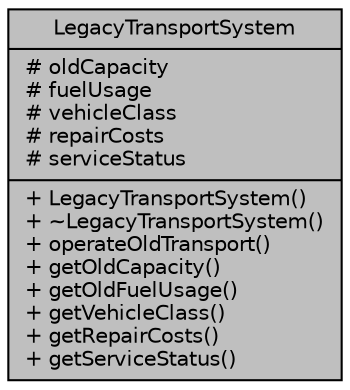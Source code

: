 digraph "LegacyTransportSystem"
{
 // LATEX_PDF_SIZE
  edge [fontname="Helvetica",fontsize="10",labelfontname="Helvetica",labelfontsize="10"];
  node [fontname="Helvetica",fontsize="10",shape=record];
  Node1 [label="{LegacyTransportSystem\n|# oldCapacity\l# fuelUsage\l# vehicleClass\l# repairCosts\l# serviceStatus\l|+ LegacyTransportSystem()\l+ ~LegacyTransportSystem()\l+ operateOldTransport()\l+ getOldCapacity()\l+ getOldFuelUsage()\l+ getVehicleClass()\l+ getRepairCosts()\l+ getServiceStatus()\l}",height=0.2,width=0.4,color="black", fillcolor="grey75", style="filled", fontcolor="black",tooltip="Legacy transport system implementation."];
}
